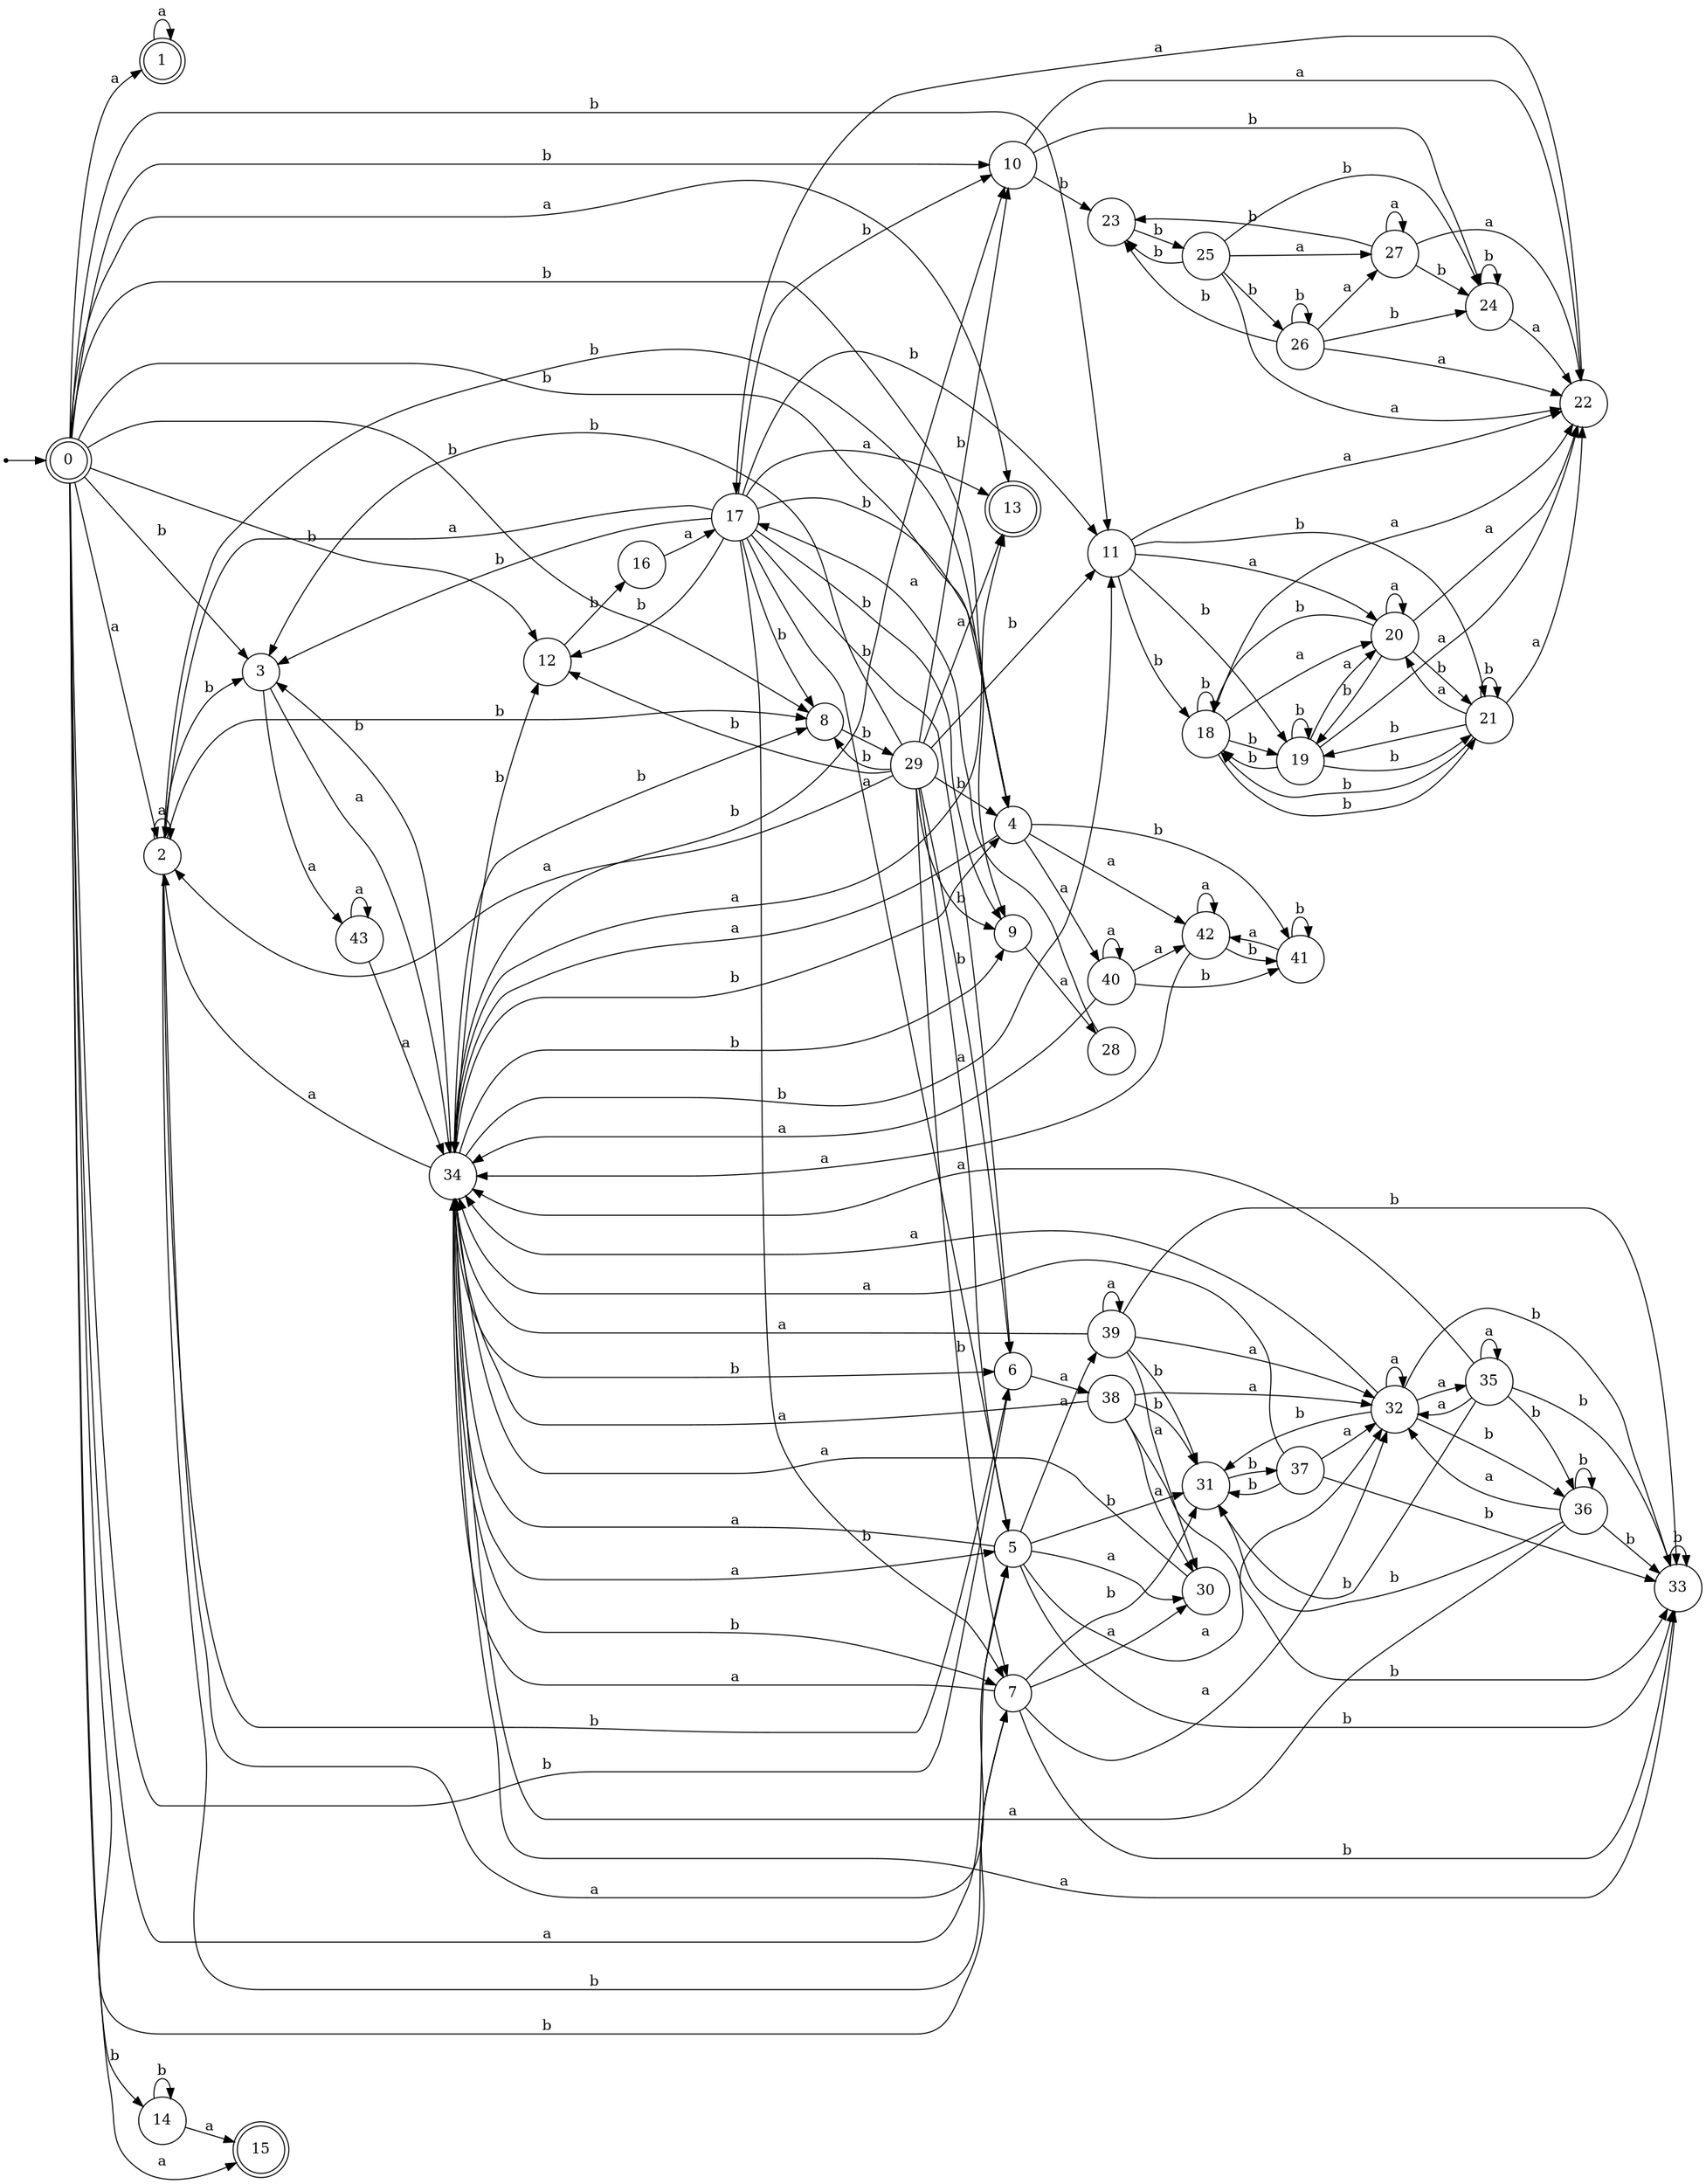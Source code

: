 digraph finite_state_machine {
rankdir=LR;
size="20,20";
node [shape = point]; "dummy0"
node [shape = doublecircle]; "0";"dummy0" -> "0";
node [shape = doublecircle]; "1";node [shape = circle]; "2";
node [shape = circle]; "3";
node [shape = circle]; "4";
node [shape = circle]; "5";
node [shape = circle]; "6";
node [shape = circle]; "7";
node [shape = circle]; "8";
node [shape = circle]; "9";
node [shape = circle]; "10";
node [shape = circle]; "11";
node [shape = circle]; "12";
node [shape = doublecircle]; "13";node [shape = circle]; "14";
node [shape = doublecircle]; "15";node [shape = circle]; "16";
node [shape = circle]; "17";
node [shape = circle]; "18";
node [shape = circle]; "19";
node [shape = circle]; "20";
node [shape = circle]; "21";
node [shape = circle]; "22";
node [shape = circle]; "23";
node [shape = circle]; "24";
node [shape = circle]; "25";
node [shape = circle]; "26";
node [shape = circle]; "27";
node [shape = circle]; "28";
node [shape = circle]; "29";
node [shape = circle]; "30";
node [shape = circle]; "31";
node [shape = circle]; "32";
node [shape = circle]; "33";
node [shape = circle]; "34";
node [shape = circle]; "35";
node [shape = circle]; "36";
node [shape = circle]; "37";
node [shape = circle]; "38";
node [shape = circle]; "39";
node [shape = circle]; "40";
node [shape = circle]; "41";
node [shape = circle]; "42";
node [shape = circle]; "43";
"0" -> "1" [label = "a"];
 "0" -> "2" [label = "a"];
 "0" -> "5" [label = "a"];
 "0" -> "13" [label = "a"];
 "0" -> "15" [label = "a"];
 "0" -> "3" [label = "b"];
 "0" -> "4" [label = "b"];
 "0" -> "6" [label = "b"];
 "0" -> "7" [label = "b"];
 "0" -> "8" [label = "b"];
 "0" -> "9" [label = "b"];
 "0" -> "10" [label = "b"];
 "0" -> "11" [label = "b"];
 "0" -> "12" [label = "b"];
 "0" -> "14" [label = "b"];
 "14" -> "14" [label = "b"];
 "14" -> "15" [label = "a"];
 "12" -> "16" [label = "b"];
 "16" -> "17" [label = "a"];
 "17" -> "3" [label = "b"];
 "17" -> "4" [label = "b"];
 "17" -> "6" [label = "b"];
 "17" -> "7" [label = "b"];
 "17" -> "8" [label = "b"];
 "17" -> "9" [label = "b"];
 "17" -> "10" [label = "b"];
 "17" -> "11" [label = "b"];
 "17" -> "12" [label = "b"];
 "17" -> "2" [label = "a"];
 "17" -> "13" [label = "a"];
 "17" -> "5" [label = "a"];
 "11" -> "18" [label = "b"];
 "11" -> "19" [label = "b"];
 "11" -> "21" [label = "b"];
 "11" -> "20" [label = "a"];
 "11" -> "22" [label = "a"];
 "22" -> "17" [label = "a"];
 "21" -> "18" [label = "b"];
 "21" -> "19" [label = "b"];
 "21" -> "21" [label = "b"];
 "21" -> "20" [label = "a"];
 "21" -> "22" [label = "a"];
 "20" -> "20" [label = "a"];
 "20" -> "22" [label = "a"];
 "20" -> "18" [label = "b"];
 "20" -> "19" [label = "b"];
 "20" -> "21" [label = "b"];
 "19" -> "18" [label = "b"];
 "19" -> "19" [label = "b"];
 "19" -> "21" [label = "b"];
 "19" -> "20" [label = "a"];
 "19" -> "22" [label = "a"];
 "18" -> "18" [label = "b"];
 "18" -> "19" [label = "b"];
 "18" -> "21" [label = "b"];
 "18" -> "20" [label = "a"];
 "18" -> "22" [label = "a"];
 "10" -> "24" [label = "b"];
 "10" -> "23" [label = "b"];
 "10" -> "22" [label = "a"];
 "24" -> "24" [label = "b"];
 "24" -> "22" [label = "a"];
 "23" -> "25" [label = "b"];
 "25" -> "24" [label = "b"];
 "25" -> "26" [label = "b"];
 "25" -> "23" [label = "b"];
 "25" -> "27" [label = "a"];
 "25" -> "22" [label = "a"];
 "27" -> "27" [label = "a"];
 "27" -> "22" [label = "a"];
 "27" -> "24" [label = "b"];
 "27" -> "23" [label = "b"];
 "26" -> "24" [label = "b"];
 "26" -> "26" [label = "b"];
 "26" -> "23" [label = "b"];
 "26" -> "27" [label = "a"];
 "26" -> "22" [label = "a"];
 "9" -> "28" [label = "a"];
 "28" -> "17" [label = "a"];
 "8" -> "29" [label = "b"];
 "29" -> "3" [label = "b"];
 "29" -> "4" [label = "b"];
 "29" -> "6" [label = "b"];
 "29" -> "7" [label = "b"];
 "29" -> "8" [label = "b"];
 "29" -> "9" [label = "b"];
 "29" -> "10" [label = "b"];
 "29" -> "11" [label = "b"];
 "29" -> "12" [label = "b"];
 "29" -> "2" [label = "a"];
 "29" -> "13" [label = "a"];
 "29" -> "5" [label = "a"];
 "7" -> "32" [label = "a"];
 "7" -> "34" [label = "a"];
 "7" -> "30" [label = "a"];
 "7" -> "33" [label = "b"];
 "7" -> "31" [label = "b"];
 "34" -> "3" [label = "b"];
 "34" -> "4" [label = "b"];
 "34" -> "6" [label = "b"];
 "34" -> "7" [label = "b"];
 "34" -> "8" [label = "b"];
 "34" -> "9" [label = "b"];
 "34" -> "10" [label = "b"];
 "34" -> "11" [label = "b"];
 "34" -> "12" [label = "b"];
 "34" -> "2" [label = "a"];
 "34" -> "13" [label = "a"];
 "34" -> "5" [label = "a"];
 "33" -> "33" [label = "b"];
 "33" -> "34" [label = "a"];
 "32" -> "32" [label = "a"];
 "32" -> "34" [label = "a"];
 "32" -> "35" [label = "a"];
 "32" -> "33" [label = "b"];
 "32" -> "36" [label = "b"];
 "32" -> "31" [label = "b"];
 "36" -> "33" [label = "b"];
 "36" -> "36" [label = "b"];
 "36" -> "31" [label = "b"];
 "36" -> "32" [label = "a"];
 "36" -> "34" [label = "a"];
 "35" -> "32" [label = "a"];
 "35" -> "34" [label = "a"];
 "35" -> "35" [label = "a"];
 "35" -> "33" [label = "b"];
 "35" -> "36" [label = "b"];
 "35" -> "31" [label = "b"];
 "31" -> "37" [label = "b"];
 "37" -> "33" [label = "b"];
 "37" -> "31" [label = "b"];
 "37" -> "32" [label = "a"];
 "37" -> "34" [label = "a"];
 "30" -> "34" [label = "a"];
 "6" -> "38" [label = "a"];
 "38" -> "32" [label = "a"];
 "38" -> "34" [label = "a"];
 "38" -> "30" [label = "a"];
 "38" -> "33" [label = "b"];
 "38" -> "31" [label = "b"];
 "5" -> "32" [label = "a"];
 "5" -> "34" [label = "a"];
 "5" -> "30" [label = "a"];
 "5" -> "39" [label = "a"];
 "5" -> "33" [label = "b"];
 "5" -> "31" [label = "b"];
 "39" -> "32" [label = "a"];
 "39" -> "34" [label = "a"];
 "39" -> "30" [label = "a"];
 "39" -> "39" [label = "a"];
 "39" -> "33" [label = "b"];
 "39" -> "31" [label = "b"];
 "4" -> "40" [label = "a"];
 "4" -> "42" [label = "a"];
 "4" -> "34" [label = "a"];
 "4" -> "41" [label = "b"];
 "42" -> "42" [label = "a"];
 "42" -> "34" [label = "a"];
 "42" -> "41" [label = "b"];
 "41" -> "41" [label = "b"];
 "41" -> "42" [label = "a"];
 "40" -> "40" [label = "a"];
 "40" -> "42" [label = "a"];
 "40" -> "34" [label = "a"];
 "40" -> "41" [label = "b"];
 "3" -> "34" [label = "a"];
 "3" -> "43" [label = "a"];
 "43" -> "34" [label = "a"];
 "43" -> "43" [label = "a"];
 "2" -> "2" [label = "a"];
 "2" -> "5" [label = "a"];
 "2" -> "3" [label = "b"];
 "2" -> "4" [label = "b"];
 "2" -> "6" [label = "b"];
 "2" -> "7" [label = "b"];
 "2" -> "8" [label = "b"];
 "1" -> "1" [label = "a"];
 }
